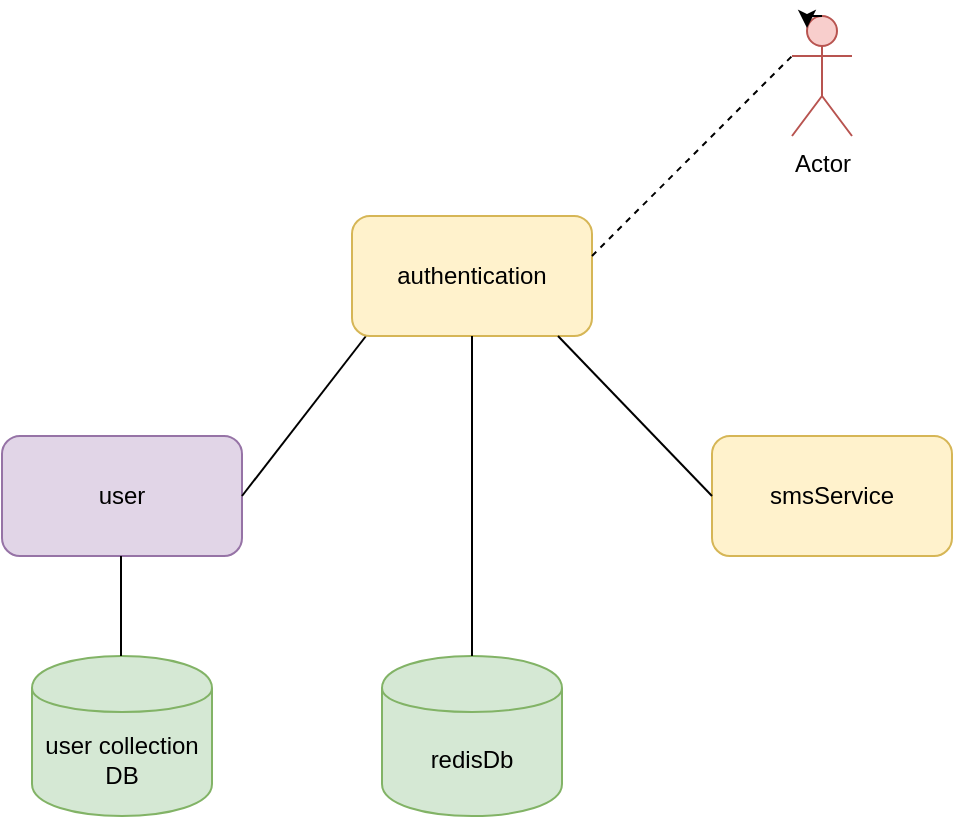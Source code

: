 <mxfile version="13.0.5" type="github"><diagram id="AyUbsLggiw5oa1f6-O3_" name="Page-1"><mxGraphModel dx="786" dy="514" grid="1" gridSize="10" guides="1" tooltips="1" connect="1" arrows="1" fold="1" page="1" pageScale="1" pageWidth="827" pageHeight="1169" math="0" shadow="0"><root><mxCell id="0"/><mxCell id="1" parent="0"/><mxCell id="c4f9tTDX8AgH5F6YDD9--2" value="user" style="rounded=1;whiteSpace=wrap;html=1;fillColor=#e1d5e7;strokeColor=#9673a6;" parent="1" vertex="1"><mxGeometry x="245" y="450" width="120" height="60" as="geometry"/></mxCell><mxCell id="c4f9tTDX8AgH5F6YDD9--3" value="" style="endArrow=none;html=1;exitX=1;exitY=0.5;exitDx=0;exitDy=0;" parent="1" edge="1" source="c4f9tTDX8AgH5F6YDD9--2"><mxGeometry width="50" height="50" relative="1" as="geometry"><mxPoint x="381" y="491.02" as="sourcePoint"/><mxPoint x="427" y="400" as="targetPoint"/></mxGeometry></mxCell><mxCell id="c4f9tTDX8AgH5F6YDD9--4" value="user collection&lt;br&gt;DB" style="shape=cylinder;whiteSpace=wrap;html=1;boundedLbl=1;backgroundOutline=1;fillColor=#d5e8d4;strokeColor=#82b366;" parent="1" vertex="1"><mxGeometry x="260" y="560" width="90" height="80" as="geometry"/></mxCell><mxCell id="c4f9tTDX8AgH5F6YDD9--5" value="" style="endArrow=none;html=1;" parent="1" edge="1"><mxGeometry width="50" height="50" relative="1" as="geometry"><mxPoint x="304.5" y="560" as="sourcePoint"/><mxPoint x="304.5" y="510" as="targetPoint"/></mxGeometry></mxCell><mxCell id="c4f9tTDX8AgH5F6YDD9--7" value="authentication" style="rounded=1;whiteSpace=wrap;html=1;fillColor=#fff2cc;strokeColor=#d6b656;" parent="1" vertex="1"><mxGeometry x="420" y="340" width="120" height="60" as="geometry"/></mxCell><mxCell id="c4f9tTDX8AgH5F6YDD9--9" value="redisDb" style="shape=cylinder;whiteSpace=wrap;html=1;boundedLbl=1;backgroundOutline=1;fillColor=#d5e8d4;strokeColor=#82b366;" parent="1" vertex="1"><mxGeometry x="435" y="560" width="90" height="80" as="geometry"/></mxCell><mxCell id="c4f9tTDX8AgH5F6YDD9--20" value="smsService" style="rounded=1;whiteSpace=wrap;html=1;fillColor=#fff2cc;strokeColor=#d6b656;" parent="1" vertex="1"><mxGeometry x="600" y="450" width="120" height="60" as="geometry"/></mxCell><mxCell id="wqGvP8gNX7hoLlq9UFp5-2" value="" style="endArrow=none;html=1;entryX=0.5;entryY=1;entryDx=0;entryDy=0;" edge="1" parent="1" target="c4f9tTDX8AgH5F6YDD9--7"><mxGeometry width="50" height="50" relative="1" as="geometry"><mxPoint x="480" y="560" as="sourcePoint"/><mxPoint x="540" y="510" as="targetPoint"/></mxGeometry></mxCell><mxCell id="wqGvP8gNX7hoLlq9UFp5-3" value="" style="endArrow=none;html=1;" edge="1" parent="1"><mxGeometry width="50" height="50" relative="1" as="geometry"><mxPoint x="600" y="480" as="sourcePoint"/><mxPoint x="523" y="400" as="targetPoint"/></mxGeometry></mxCell><mxCell id="wqGvP8gNX7hoLlq9UFp5-4" value="Actor" style="shape=umlActor;verticalLabelPosition=bottom;labelBackgroundColor=#ffffff;verticalAlign=top;html=1;outlineConnect=0;fillColor=#f8cecc;strokeColor=#b85450;" vertex="1" parent="1"><mxGeometry x="640" y="240" width="30" height="60" as="geometry"/></mxCell><mxCell id="wqGvP8gNX7hoLlq9UFp5-5" value="" style="endArrow=none;dashed=1;html=1;" edge="1" parent="1"><mxGeometry width="50" height="50" relative="1" as="geometry"><mxPoint x="540" y="360" as="sourcePoint"/><mxPoint x="640" y="260" as="targetPoint"/></mxGeometry></mxCell><mxCell id="wqGvP8gNX7hoLlq9UFp5-6" style="edgeStyle=orthogonalEdgeStyle;rounded=0;orthogonalLoop=1;jettySize=auto;html=1;exitX=0.5;exitY=0;exitDx=0;exitDy=0;exitPerimeter=0;entryX=0.25;entryY=0.1;entryDx=0;entryDy=0;entryPerimeter=0;" edge="1" parent="1" source="wqGvP8gNX7hoLlq9UFp5-4" target="wqGvP8gNX7hoLlq9UFp5-4"><mxGeometry relative="1" as="geometry"/></mxCell></root></mxGraphModel></diagram></mxfile>